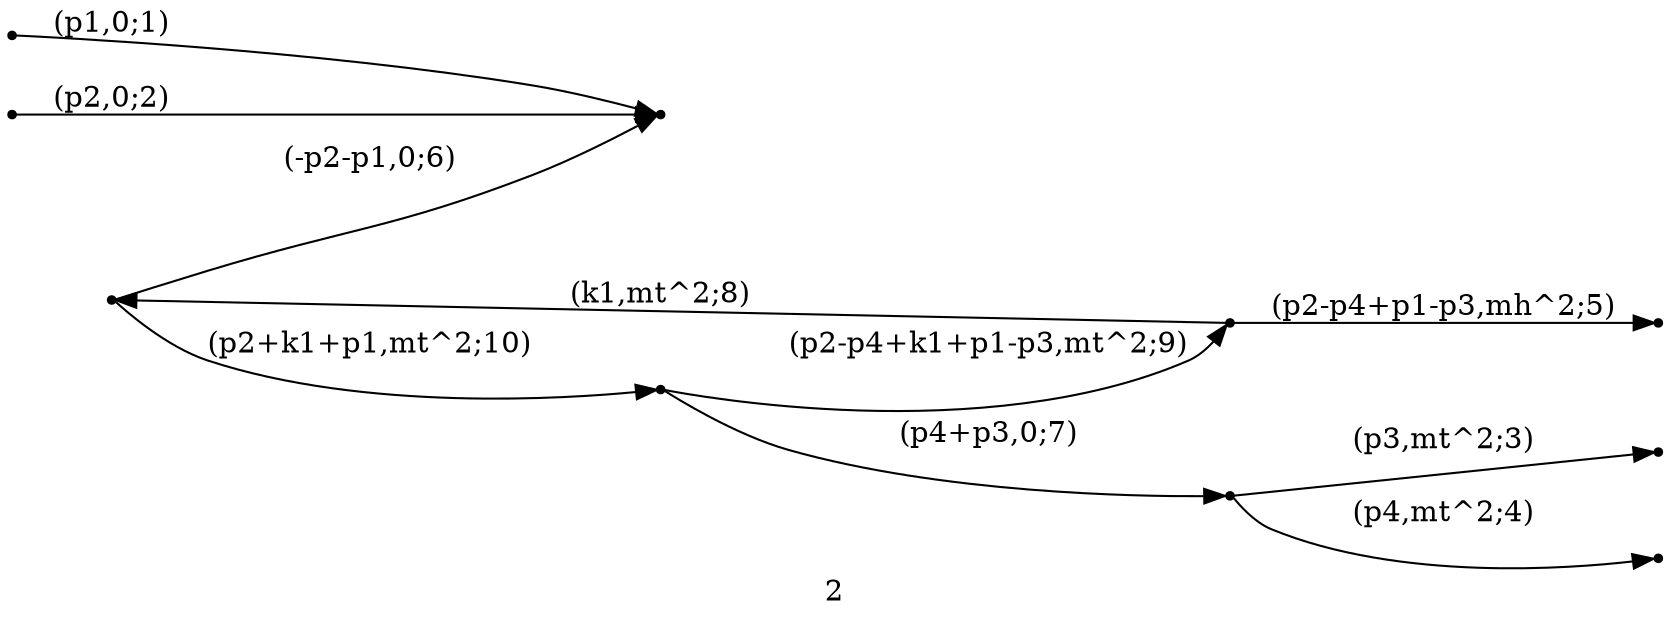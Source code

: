digraph 2 {
  label="2";
  rankdir="LR";
  subgraph edges {
    -1 -> 1 [label="(p1,0;1)"];
    -2 -> 1 [label="(p2,0;2)"];
    2 -> -3 [label="(p3,mt^2;3)"];
    2 -> -4 [label="(p4,mt^2;4)"];
    3 -> -5 [label="(p2-p4+p1-p3,mh^2;5)"];
    4 -> 1 [label="(-p2-p1,0;6)"];
    5 -> 2 [label="(p4+p3,0;7)"];
    3 -> 4 [label="(k1,mt^2;8)"];
    5 -> 3 [label="(p2-p4+k1+p1-p3,mt^2;9)"];
    4 -> 5 [label="(p2+k1+p1,mt^2;10)"];
  }
  subgraph incoming { rank="source"; -1; -2; }
  subgraph outgoing { rank="sink"; -3; -4; -5; }
-5 [shape=point];
-4 [shape=point];
-3 [shape=point];
-2 [shape=point];
-1 [shape=point];
1 [shape=point];
2 [shape=point];
3 [shape=point];
4 [shape=point];
5 [shape=point];
}

